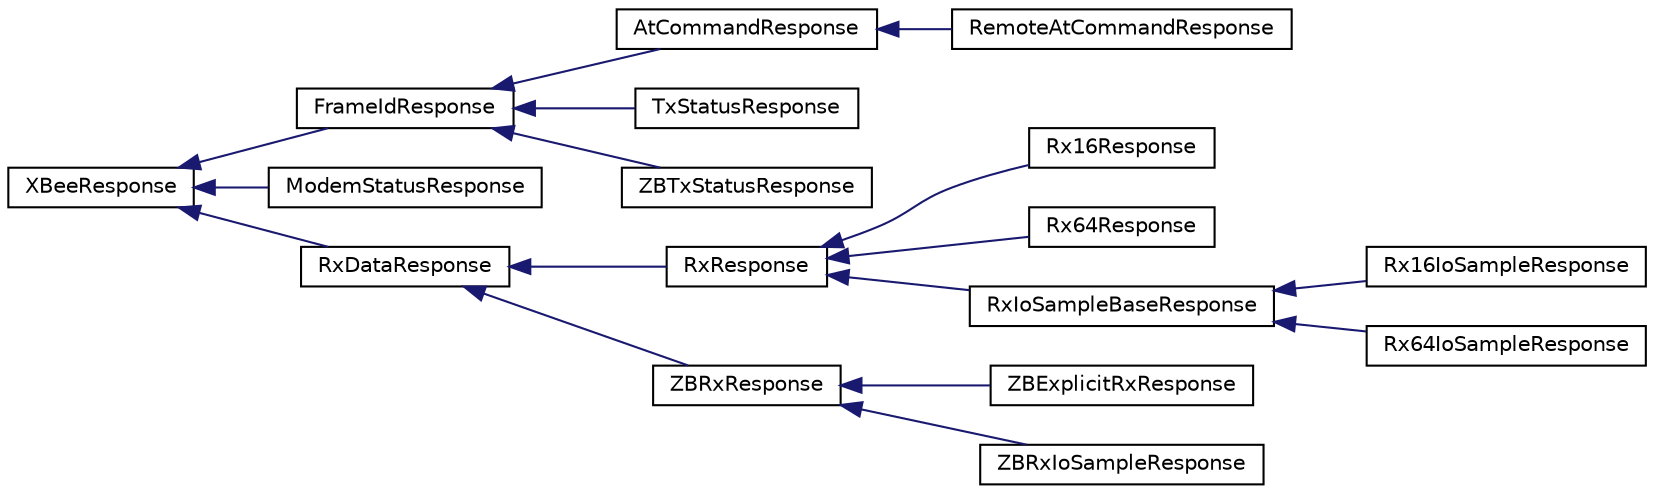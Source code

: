 digraph "Graphical Class Hierarchy"
{
  edge [fontname="Helvetica",fontsize="10",labelfontname="Helvetica",labelfontsize="10"];
  node [fontname="Helvetica",fontsize="10",shape=record];
  rankdir="LR";
  Node0 [label="XBeeResponse",height=0.2,width=0.4,color="black", fillcolor="white", style="filled",URL="$class_x_bee_response.html"];
  Node0 -> Node1 [dir="back",color="midnightblue",fontsize="10",style="solid",fontname="Helvetica"];
  Node1 [label="FrameIdResponse",height=0.2,width=0.4,color="black", fillcolor="white", style="filled",URL="$class_frame_id_response.html"];
  Node1 -> Node2 [dir="back",color="midnightblue",fontsize="10",style="solid",fontname="Helvetica"];
  Node2 [label="AtCommandResponse",height=0.2,width=0.4,color="black", fillcolor="white", style="filled",URL="$class_at_command_response.html"];
  Node2 -> Node3 [dir="back",color="midnightblue",fontsize="10",style="solid",fontname="Helvetica"];
  Node3 [label="RemoteAtCommandResponse",height=0.2,width=0.4,color="black", fillcolor="white", style="filled",URL="$class_remote_at_command_response.html"];
  Node1 -> Node4 [dir="back",color="midnightblue",fontsize="10",style="solid",fontname="Helvetica"];
  Node4 [label="TxStatusResponse",height=0.2,width=0.4,color="black", fillcolor="white", style="filled",URL="$class_tx_status_response.html"];
  Node1 -> Node5 [dir="back",color="midnightblue",fontsize="10",style="solid",fontname="Helvetica"];
  Node5 [label="ZBTxStatusResponse",height=0.2,width=0.4,color="black", fillcolor="white", style="filled",URL="$class_z_b_tx_status_response.html"];
  Node0 -> Node6 [dir="back",color="midnightblue",fontsize="10",style="solid",fontname="Helvetica"];
  Node6 [label="ModemStatusResponse",height=0.2,width=0.4,color="black", fillcolor="white", style="filled",URL="$class_modem_status_response.html"];
  Node0 -> Node7 [dir="back",color="midnightblue",fontsize="10",style="solid",fontname="Helvetica"];
  Node7 [label="RxDataResponse",height=0.2,width=0.4,color="black", fillcolor="white", style="filled",URL="$class_rx_data_response.html"];
  Node7 -> Node8 [dir="back",color="midnightblue",fontsize="10",style="solid",fontname="Helvetica"];
  Node8 [label="RxResponse",height=0.2,width=0.4,color="black", fillcolor="white", style="filled",URL="$class_rx_response.html"];
  Node8 -> Node9 [dir="back",color="midnightblue",fontsize="10",style="solid",fontname="Helvetica"];
  Node9 [label="Rx16Response",height=0.2,width=0.4,color="black", fillcolor="white", style="filled",URL="$class_rx16_response.html"];
  Node8 -> Node10 [dir="back",color="midnightblue",fontsize="10",style="solid",fontname="Helvetica"];
  Node10 [label="Rx64Response",height=0.2,width=0.4,color="black", fillcolor="white", style="filled",URL="$class_rx64_response.html"];
  Node8 -> Node11 [dir="back",color="midnightblue",fontsize="10",style="solid",fontname="Helvetica"];
  Node11 [label="RxIoSampleBaseResponse",height=0.2,width=0.4,color="black", fillcolor="white", style="filled",URL="$class_rx_io_sample_base_response.html"];
  Node11 -> Node12 [dir="back",color="midnightblue",fontsize="10",style="solid",fontname="Helvetica"];
  Node12 [label="Rx16IoSampleResponse",height=0.2,width=0.4,color="black", fillcolor="white", style="filled",URL="$class_rx16_io_sample_response.html"];
  Node11 -> Node13 [dir="back",color="midnightblue",fontsize="10",style="solid",fontname="Helvetica"];
  Node13 [label="Rx64IoSampleResponse",height=0.2,width=0.4,color="black", fillcolor="white", style="filled",URL="$class_rx64_io_sample_response.html"];
  Node7 -> Node14 [dir="back",color="midnightblue",fontsize="10",style="solid",fontname="Helvetica"];
  Node14 [label="ZBRxResponse",height=0.2,width=0.4,color="black", fillcolor="white", style="filled",URL="$class_z_b_rx_response.html"];
  Node14 -> Node15 [dir="back",color="midnightblue",fontsize="10",style="solid",fontname="Helvetica"];
  Node15 [label="ZBExplicitRxResponse",height=0.2,width=0.4,color="black", fillcolor="white", style="filled",URL="$class_z_b_explicit_rx_response.html"];
  Node14 -> Node16 [dir="back",color="midnightblue",fontsize="10",style="solid",fontname="Helvetica"];
  Node16 [label="ZBRxIoSampleResponse",height=0.2,width=0.4,color="black", fillcolor="white", style="filled",URL="$class_z_b_rx_io_sample_response.html"];
}
